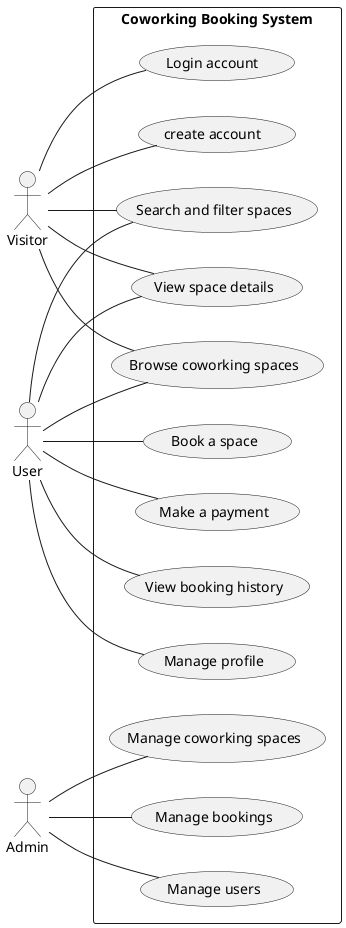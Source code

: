 @startuml Coworking_Booking_System
left to right direction
actor Visitor  
actor User
actor Admin

rectangle "Coworking Booking System" {
  usecase "Login account " as UC_login
  usecase "create account " as UC_register
  usecase "Browse coworking spaces" as UC_Browse
  usecase "Search and filter spaces" as UC_Search
  usecase "View space details" as UC_ViewDetails
  usecase "Book a space" as UC_Book
  usecase "Make a payment" as UC_Pay
  usecase "View booking history" as UC_History
  usecase "Manage profile" as UC_ManageProfile
  usecase "Manage coworking spaces" as UC_ManageSpaces
  usecase "Manage bookings" as UC_ManageBookings
  usecase "Manage users" as UC_ManageUsers

}

Visitor -- UC_Browse
Visitor -- UC_Search
Visitor -- UC_ViewDetails
Visitor -- UC_login
Visitor -- UC_register

User -- UC_Browse
User -- UC_Search
User -- UC_ViewDetails
User -- UC_Book
User -- UC_Pay
User -- UC_History
User -- UC_ManageProfile

Admin -- UC_ManageSpaces
Admin -- UC_ManageBookings
Admin -- UC_ManageUsers
@enduml
